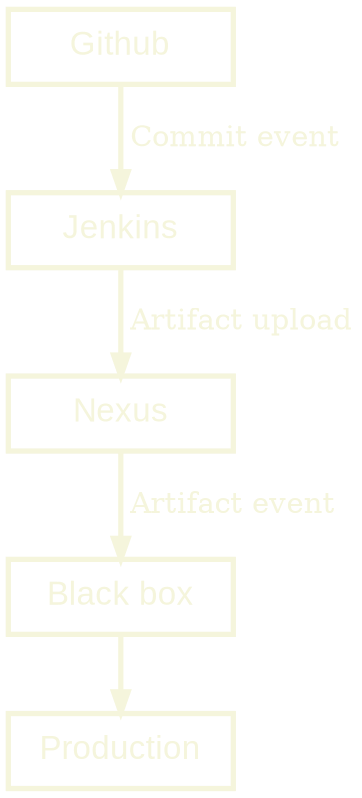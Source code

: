 digraph development {
  rankdir="TB"
  bgcolor="transparent"
  graph [overlap=false penwidth=2.5]
  node [color="#F5F5DC" fontcolor="#F5F5DC" fontname="Arial" shape="record" fontsize=16 fixedsize=true width=1.5 penwidth=2.5]
  edge [color="#F5F5DC" fontcolor="#F5F5DC" penwidth=2.5 overlap=false]

  "Github" -> "Jenkins" [label=" Commit event"]
  "Jenkins" -> "Nexus" [label=" Artifact upload"]
  "Nexus" -> "Black box" [label=" Artifact event"]
  "Black box" -> "Production"

}
